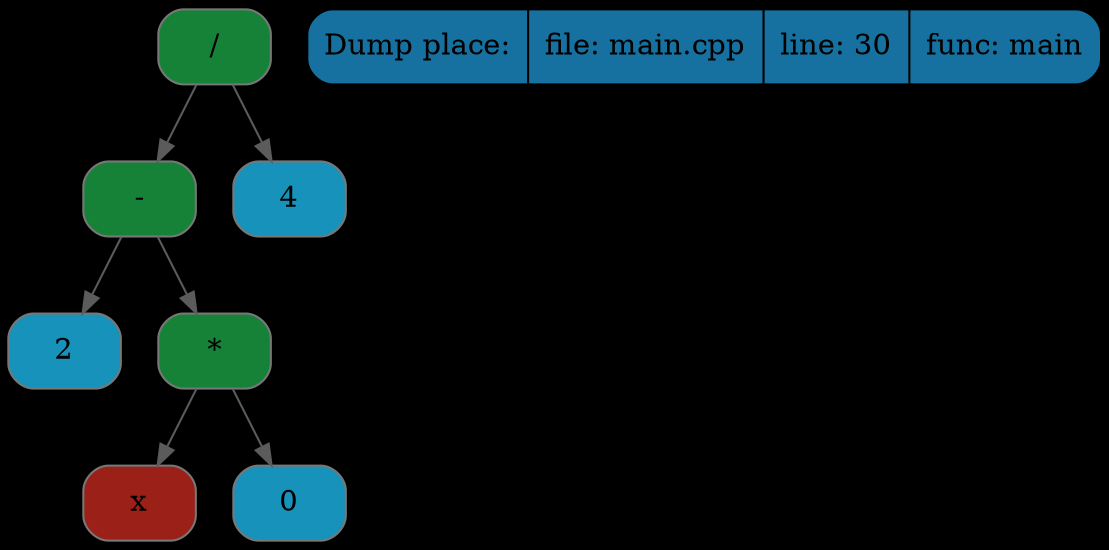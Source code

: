 digraph G{
rankdir=TB
graph [bgcolor="#000000"];
node0x504000000050[shape=Mrecord, style=filled, fillcolor="#168237"label ="/", color = "#777777"];
node0x504000000290[shape=Mrecord, style=filled, fillcolor="#168237"label ="-", color = "#777777"];
node0x504000000210[shape=Mrecord, style=filled, fillcolor="#1692bb"label ="2", color = "#777777"];
node0x504000000250[shape=Mrecord, style=filled, fillcolor="#168237"label ="*", color = "#777777"];
node0x504000000090[shape=Mrecord, style=filled, fillcolor="#9b2017"label ="x", color = "#777777"];
node0x504000000150[shape=Mrecord, style=filled, fillcolor="#1692bb"label ="0", color = "#777777"];
node0x5040000002d0[shape=Mrecord, style=filled, fillcolor="#1692bb"label ="4", color = "#777777"];
edge[color="#5b5b5b"];
node0x504000000050->node0x504000000290;
node0x504000000290->node0x504000000210;
node0x504000000290->node0x504000000250;
node0x504000000250->node0x504000000090;
node0x504000000250->node0x504000000150;
node0x504000000050->node0x5040000002d0;
place[shape=Mrecord, style=filled, fillcolor="#1771a0",label  = "Dump place:| file: main.cpp |<f0> line: 30 |<f1> func: main", color = "#000000"];
}
